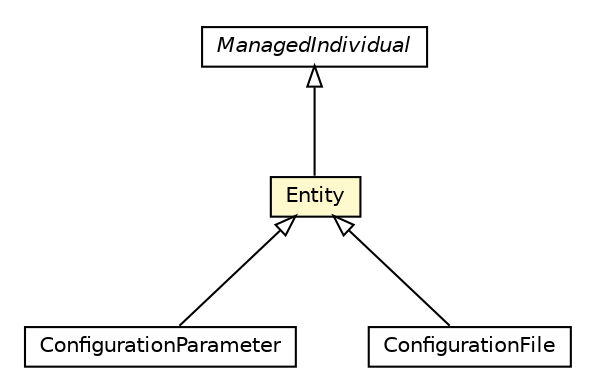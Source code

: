 #!/usr/local/bin/dot
#
# Class diagram 
# Generated by UMLGraph version R5_6-24-gf6e263 (http://www.umlgraph.org/)
#

digraph G {
	edge [fontname="Helvetica",fontsize=10,labelfontname="Helvetica",labelfontsize=10];
	node [fontname="Helvetica",fontsize=10,shape=plaintext];
	nodesep=0.25;
	ranksep=0.5;
	// org.universAAL.middleware.owl.ManagedIndividual
	c190869 [label=<<table title="org.universAAL.middleware.owl.ManagedIndividual" border="0" cellborder="1" cellspacing="0" cellpadding="2" port="p" href="../../../../owl/ManagedIndividual.html">
		<tr><td><table border="0" cellspacing="0" cellpadding="1">
<tr><td align="center" balign="center"><font face="Helvetica-Oblique"> ManagedIndividual </font></td></tr>
		</table></td></tr>
		</table>>, URL="../../../../owl/ManagedIndividual.html", fontname="Helvetica", fontcolor="black", fontsize=10.0];
	// org.universAAL.middleware.managers.configuration.core.owl.Entity
	c191030 [label=<<table title="org.universAAL.middleware.managers.configuration.core.owl.Entity" border="0" cellborder="1" cellspacing="0" cellpadding="2" port="p" bgcolor="lemonChiffon" href="./Entity.html">
		<tr><td><table border="0" cellspacing="0" cellpadding="1">
<tr><td align="center" balign="center"> Entity </td></tr>
		</table></td></tr>
		</table>>, URL="./Entity.html", fontname="Helvetica", fontcolor="black", fontsize=10.0];
	// org.universAAL.middleware.managers.configuration.core.owl.ConfigurationParameter
	c191031 [label=<<table title="org.universAAL.middleware.managers.configuration.core.owl.ConfigurationParameter" border="0" cellborder="1" cellspacing="0" cellpadding="2" port="p" href="./ConfigurationParameter.html">
		<tr><td><table border="0" cellspacing="0" cellpadding="1">
<tr><td align="center" balign="center"> ConfigurationParameter </td></tr>
		</table></td></tr>
		</table>>, URL="./ConfigurationParameter.html", fontname="Helvetica", fontcolor="black", fontsize=10.0];
	// org.universAAL.middleware.managers.configuration.core.owl.ConfigurationFile
	c191032 [label=<<table title="org.universAAL.middleware.managers.configuration.core.owl.ConfigurationFile" border="0" cellborder="1" cellspacing="0" cellpadding="2" port="p" href="./ConfigurationFile.html">
		<tr><td><table border="0" cellspacing="0" cellpadding="1">
<tr><td align="center" balign="center"> ConfigurationFile </td></tr>
		</table></td></tr>
		</table>>, URL="./ConfigurationFile.html", fontname="Helvetica", fontcolor="black", fontsize=10.0];
	//org.universAAL.middleware.managers.configuration.core.owl.Entity extends org.universAAL.middleware.owl.ManagedIndividual
	c190869:p -> c191030:p [dir=back,arrowtail=empty];
	//org.universAAL.middleware.managers.configuration.core.owl.ConfigurationParameter extends org.universAAL.middleware.managers.configuration.core.owl.Entity
	c191030:p -> c191031:p [dir=back,arrowtail=empty];
	//org.universAAL.middleware.managers.configuration.core.owl.ConfigurationFile extends org.universAAL.middleware.managers.configuration.core.owl.Entity
	c191030:p -> c191032:p [dir=back,arrowtail=empty];
}

